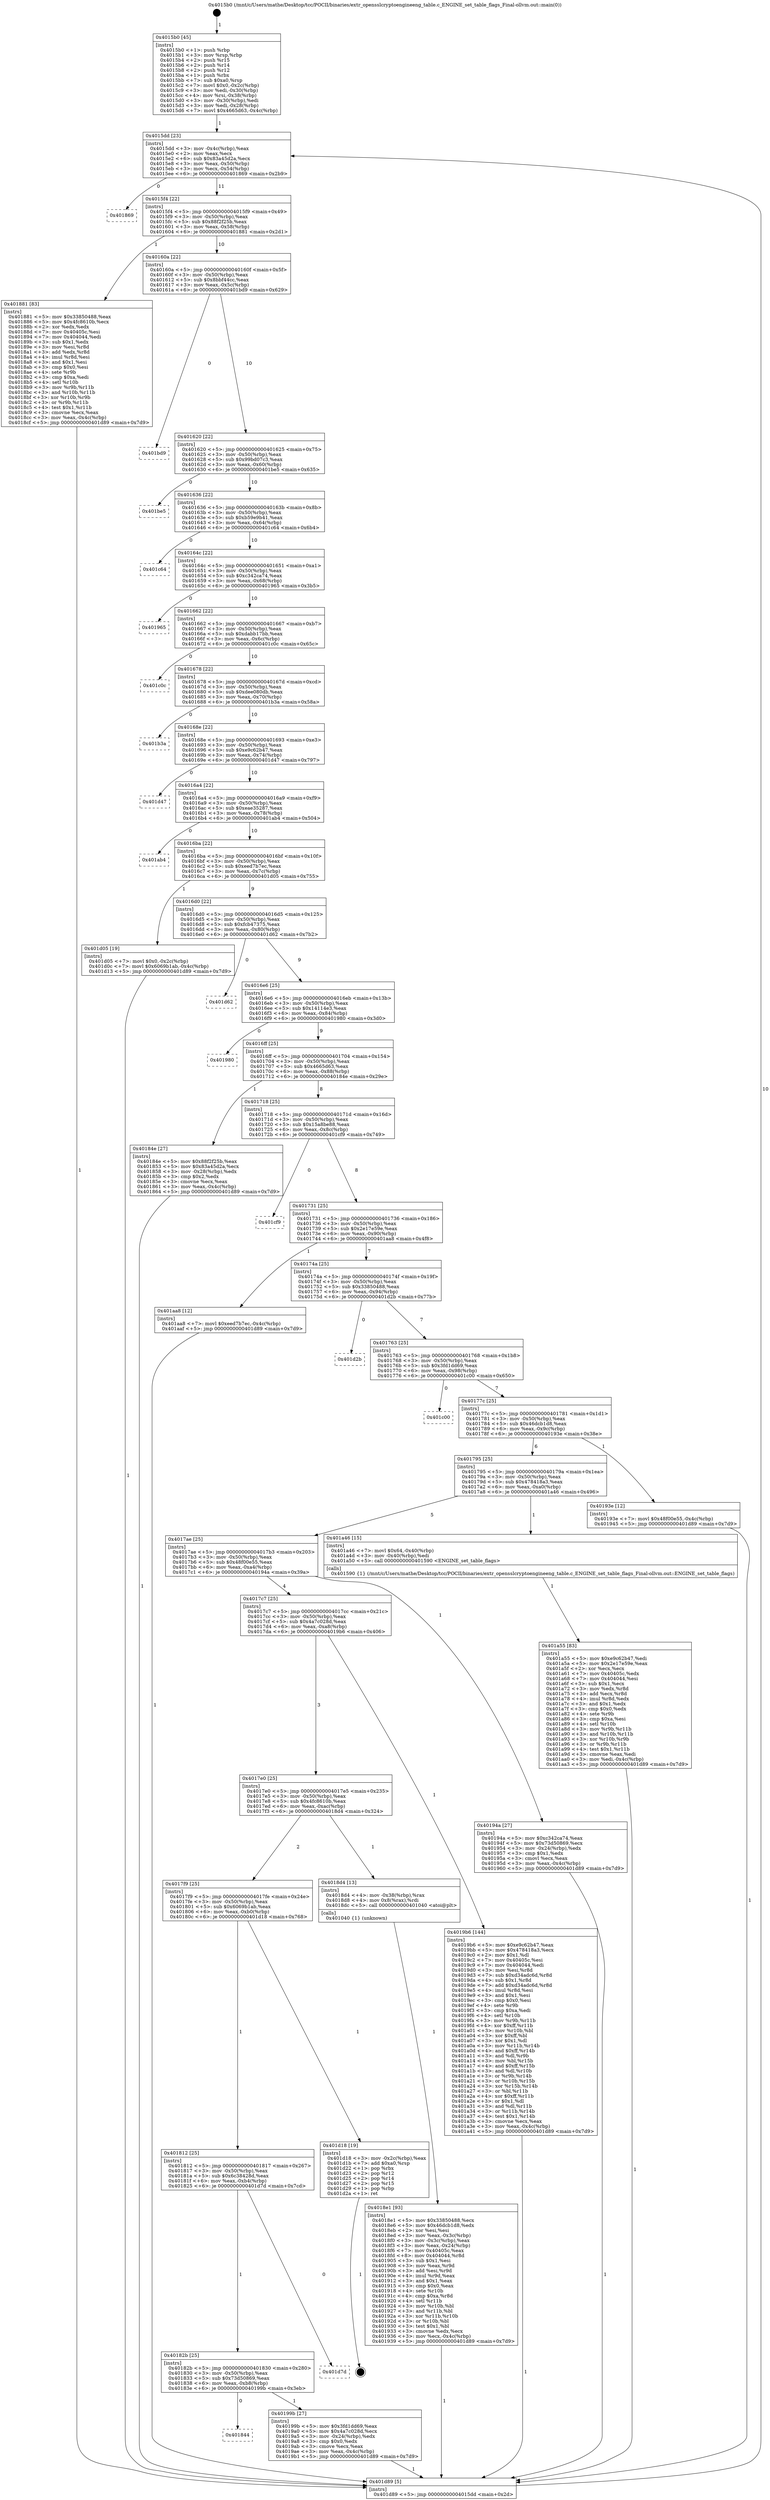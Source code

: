 digraph "0x4015b0" {
  label = "0x4015b0 (/mnt/c/Users/mathe/Desktop/tcc/POCII/binaries/extr_opensslcryptoengineeng_table.c_ENGINE_set_table_flags_Final-ollvm.out::main(0))"
  labelloc = "t"
  node[shape=record]

  Entry [label="",width=0.3,height=0.3,shape=circle,fillcolor=black,style=filled]
  "0x4015dd" [label="{
     0x4015dd [23]\l
     | [instrs]\l
     &nbsp;&nbsp;0x4015dd \<+3\>: mov -0x4c(%rbp),%eax\l
     &nbsp;&nbsp;0x4015e0 \<+2\>: mov %eax,%ecx\l
     &nbsp;&nbsp;0x4015e2 \<+6\>: sub $0x83a45d2a,%ecx\l
     &nbsp;&nbsp;0x4015e8 \<+3\>: mov %eax,-0x50(%rbp)\l
     &nbsp;&nbsp;0x4015eb \<+3\>: mov %ecx,-0x54(%rbp)\l
     &nbsp;&nbsp;0x4015ee \<+6\>: je 0000000000401869 \<main+0x2b9\>\l
  }"]
  "0x401869" [label="{
     0x401869\l
  }", style=dashed]
  "0x4015f4" [label="{
     0x4015f4 [22]\l
     | [instrs]\l
     &nbsp;&nbsp;0x4015f4 \<+5\>: jmp 00000000004015f9 \<main+0x49\>\l
     &nbsp;&nbsp;0x4015f9 \<+3\>: mov -0x50(%rbp),%eax\l
     &nbsp;&nbsp;0x4015fc \<+5\>: sub $0x88f2f25b,%eax\l
     &nbsp;&nbsp;0x401601 \<+3\>: mov %eax,-0x58(%rbp)\l
     &nbsp;&nbsp;0x401604 \<+6\>: je 0000000000401881 \<main+0x2d1\>\l
  }"]
  Exit [label="",width=0.3,height=0.3,shape=circle,fillcolor=black,style=filled,peripheries=2]
  "0x401881" [label="{
     0x401881 [83]\l
     | [instrs]\l
     &nbsp;&nbsp;0x401881 \<+5\>: mov $0x33850488,%eax\l
     &nbsp;&nbsp;0x401886 \<+5\>: mov $0x4fc8610b,%ecx\l
     &nbsp;&nbsp;0x40188b \<+2\>: xor %edx,%edx\l
     &nbsp;&nbsp;0x40188d \<+7\>: mov 0x40405c,%esi\l
     &nbsp;&nbsp;0x401894 \<+7\>: mov 0x404044,%edi\l
     &nbsp;&nbsp;0x40189b \<+3\>: sub $0x1,%edx\l
     &nbsp;&nbsp;0x40189e \<+3\>: mov %esi,%r8d\l
     &nbsp;&nbsp;0x4018a1 \<+3\>: add %edx,%r8d\l
     &nbsp;&nbsp;0x4018a4 \<+4\>: imul %r8d,%esi\l
     &nbsp;&nbsp;0x4018a8 \<+3\>: and $0x1,%esi\l
     &nbsp;&nbsp;0x4018ab \<+3\>: cmp $0x0,%esi\l
     &nbsp;&nbsp;0x4018ae \<+4\>: sete %r9b\l
     &nbsp;&nbsp;0x4018b2 \<+3\>: cmp $0xa,%edi\l
     &nbsp;&nbsp;0x4018b5 \<+4\>: setl %r10b\l
     &nbsp;&nbsp;0x4018b9 \<+3\>: mov %r9b,%r11b\l
     &nbsp;&nbsp;0x4018bc \<+3\>: and %r10b,%r11b\l
     &nbsp;&nbsp;0x4018bf \<+3\>: xor %r10b,%r9b\l
     &nbsp;&nbsp;0x4018c2 \<+3\>: or %r9b,%r11b\l
     &nbsp;&nbsp;0x4018c5 \<+4\>: test $0x1,%r11b\l
     &nbsp;&nbsp;0x4018c9 \<+3\>: cmovne %ecx,%eax\l
     &nbsp;&nbsp;0x4018cc \<+3\>: mov %eax,-0x4c(%rbp)\l
     &nbsp;&nbsp;0x4018cf \<+5\>: jmp 0000000000401d89 \<main+0x7d9\>\l
  }"]
  "0x40160a" [label="{
     0x40160a [22]\l
     | [instrs]\l
     &nbsp;&nbsp;0x40160a \<+5\>: jmp 000000000040160f \<main+0x5f\>\l
     &nbsp;&nbsp;0x40160f \<+3\>: mov -0x50(%rbp),%eax\l
     &nbsp;&nbsp;0x401612 \<+5\>: sub $0x8bbf44cc,%eax\l
     &nbsp;&nbsp;0x401617 \<+3\>: mov %eax,-0x5c(%rbp)\l
     &nbsp;&nbsp;0x40161a \<+6\>: je 0000000000401bd9 \<main+0x629\>\l
  }"]
  "0x401a55" [label="{
     0x401a55 [83]\l
     | [instrs]\l
     &nbsp;&nbsp;0x401a55 \<+5\>: mov $0xe9c62b47,%edi\l
     &nbsp;&nbsp;0x401a5a \<+5\>: mov $0x2e17e59e,%eax\l
     &nbsp;&nbsp;0x401a5f \<+2\>: xor %ecx,%ecx\l
     &nbsp;&nbsp;0x401a61 \<+7\>: mov 0x40405c,%edx\l
     &nbsp;&nbsp;0x401a68 \<+7\>: mov 0x404044,%esi\l
     &nbsp;&nbsp;0x401a6f \<+3\>: sub $0x1,%ecx\l
     &nbsp;&nbsp;0x401a72 \<+3\>: mov %edx,%r8d\l
     &nbsp;&nbsp;0x401a75 \<+3\>: add %ecx,%r8d\l
     &nbsp;&nbsp;0x401a78 \<+4\>: imul %r8d,%edx\l
     &nbsp;&nbsp;0x401a7c \<+3\>: and $0x1,%edx\l
     &nbsp;&nbsp;0x401a7f \<+3\>: cmp $0x0,%edx\l
     &nbsp;&nbsp;0x401a82 \<+4\>: sete %r9b\l
     &nbsp;&nbsp;0x401a86 \<+3\>: cmp $0xa,%esi\l
     &nbsp;&nbsp;0x401a89 \<+4\>: setl %r10b\l
     &nbsp;&nbsp;0x401a8d \<+3\>: mov %r9b,%r11b\l
     &nbsp;&nbsp;0x401a90 \<+3\>: and %r10b,%r11b\l
     &nbsp;&nbsp;0x401a93 \<+3\>: xor %r10b,%r9b\l
     &nbsp;&nbsp;0x401a96 \<+3\>: or %r9b,%r11b\l
     &nbsp;&nbsp;0x401a99 \<+4\>: test $0x1,%r11b\l
     &nbsp;&nbsp;0x401a9d \<+3\>: cmovne %eax,%edi\l
     &nbsp;&nbsp;0x401aa0 \<+3\>: mov %edi,-0x4c(%rbp)\l
     &nbsp;&nbsp;0x401aa3 \<+5\>: jmp 0000000000401d89 \<main+0x7d9\>\l
  }"]
  "0x401bd9" [label="{
     0x401bd9\l
  }", style=dashed]
  "0x401620" [label="{
     0x401620 [22]\l
     | [instrs]\l
     &nbsp;&nbsp;0x401620 \<+5\>: jmp 0000000000401625 \<main+0x75\>\l
     &nbsp;&nbsp;0x401625 \<+3\>: mov -0x50(%rbp),%eax\l
     &nbsp;&nbsp;0x401628 \<+5\>: sub $0x99bd07c3,%eax\l
     &nbsp;&nbsp;0x40162d \<+3\>: mov %eax,-0x60(%rbp)\l
     &nbsp;&nbsp;0x401630 \<+6\>: je 0000000000401be5 \<main+0x635\>\l
  }"]
  "0x401844" [label="{
     0x401844\l
  }", style=dashed]
  "0x401be5" [label="{
     0x401be5\l
  }", style=dashed]
  "0x401636" [label="{
     0x401636 [22]\l
     | [instrs]\l
     &nbsp;&nbsp;0x401636 \<+5\>: jmp 000000000040163b \<main+0x8b\>\l
     &nbsp;&nbsp;0x40163b \<+3\>: mov -0x50(%rbp),%eax\l
     &nbsp;&nbsp;0x40163e \<+5\>: sub $0xb59e9b41,%eax\l
     &nbsp;&nbsp;0x401643 \<+3\>: mov %eax,-0x64(%rbp)\l
     &nbsp;&nbsp;0x401646 \<+6\>: je 0000000000401c64 \<main+0x6b4\>\l
  }"]
  "0x40199b" [label="{
     0x40199b [27]\l
     | [instrs]\l
     &nbsp;&nbsp;0x40199b \<+5\>: mov $0x3fd1dd69,%eax\l
     &nbsp;&nbsp;0x4019a0 \<+5\>: mov $0x4a7c028d,%ecx\l
     &nbsp;&nbsp;0x4019a5 \<+3\>: mov -0x24(%rbp),%edx\l
     &nbsp;&nbsp;0x4019a8 \<+3\>: cmp $0x0,%edx\l
     &nbsp;&nbsp;0x4019ab \<+3\>: cmove %ecx,%eax\l
     &nbsp;&nbsp;0x4019ae \<+3\>: mov %eax,-0x4c(%rbp)\l
     &nbsp;&nbsp;0x4019b1 \<+5\>: jmp 0000000000401d89 \<main+0x7d9\>\l
  }"]
  "0x401c64" [label="{
     0x401c64\l
  }", style=dashed]
  "0x40164c" [label="{
     0x40164c [22]\l
     | [instrs]\l
     &nbsp;&nbsp;0x40164c \<+5\>: jmp 0000000000401651 \<main+0xa1\>\l
     &nbsp;&nbsp;0x401651 \<+3\>: mov -0x50(%rbp),%eax\l
     &nbsp;&nbsp;0x401654 \<+5\>: sub $0xc342ca74,%eax\l
     &nbsp;&nbsp;0x401659 \<+3\>: mov %eax,-0x68(%rbp)\l
     &nbsp;&nbsp;0x40165c \<+6\>: je 0000000000401965 \<main+0x3b5\>\l
  }"]
  "0x40182b" [label="{
     0x40182b [25]\l
     | [instrs]\l
     &nbsp;&nbsp;0x40182b \<+5\>: jmp 0000000000401830 \<main+0x280\>\l
     &nbsp;&nbsp;0x401830 \<+3\>: mov -0x50(%rbp),%eax\l
     &nbsp;&nbsp;0x401833 \<+5\>: sub $0x73d50869,%eax\l
     &nbsp;&nbsp;0x401838 \<+6\>: mov %eax,-0xb8(%rbp)\l
     &nbsp;&nbsp;0x40183e \<+6\>: je 000000000040199b \<main+0x3eb\>\l
  }"]
  "0x401965" [label="{
     0x401965\l
  }", style=dashed]
  "0x401662" [label="{
     0x401662 [22]\l
     | [instrs]\l
     &nbsp;&nbsp;0x401662 \<+5\>: jmp 0000000000401667 \<main+0xb7\>\l
     &nbsp;&nbsp;0x401667 \<+3\>: mov -0x50(%rbp),%eax\l
     &nbsp;&nbsp;0x40166a \<+5\>: sub $0xdabb17bb,%eax\l
     &nbsp;&nbsp;0x40166f \<+3\>: mov %eax,-0x6c(%rbp)\l
     &nbsp;&nbsp;0x401672 \<+6\>: je 0000000000401c0c \<main+0x65c\>\l
  }"]
  "0x401d7d" [label="{
     0x401d7d\l
  }", style=dashed]
  "0x401c0c" [label="{
     0x401c0c\l
  }", style=dashed]
  "0x401678" [label="{
     0x401678 [22]\l
     | [instrs]\l
     &nbsp;&nbsp;0x401678 \<+5\>: jmp 000000000040167d \<main+0xcd\>\l
     &nbsp;&nbsp;0x40167d \<+3\>: mov -0x50(%rbp),%eax\l
     &nbsp;&nbsp;0x401680 \<+5\>: sub $0xdee080db,%eax\l
     &nbsp;&nbsp;0x401685 \<+3\>: mov %eax,-0x70(%rbp)\l
     &nbsp;&nbsp;0x401688 \<+6\>: je 0000000000401b3a \<main+0x58a\>\l
  }"]
  "0x401812" [label="{
     0x401812 [25]\l
     | [instrs]\l
     &nbsp;&nbsp;0x401812 \<+5\>: jmp 0000000000401817 \<main+0x267\>\l
     &nbsp;&nbsp;0x401817 \<+3\>: mov -0x50(%rbp),%eax\l
     &nbsp;&nbsp;0x40181a \<+5\>: sub $0x6c38428d,%eax\l
     &nbsp;&nbsp;0x40181f \<+6\>: mov %eax,-0xb4(%rbp)\l
     &nbsp;&nbsp;0x401825 \<+6\>: je 0000000000401d7d \<main+0x7cd\>\l
  }"]
  "0x401b3a" [label="{
     0x401b3a\l
  }", style=dashed]
  "0x40168e" [label="{
     0x40168e [22]\l
     | [instrs]\l
     &nbsp;&nbsp;0x40168e \<+5\>: jmp 0000000000401693 \<main+0xe3\>\l
     &nbsp;&nbsp;0x401693 \<+3\>: mov -0x50(%rbp),%eax\l
     &nbsp;&nbsp;0x401696 \<+5\>: sub $0xe9c62b47,%eax\l
     &nbsp;&nbsp;0x40169b \<+3\>: mov %eax,-0x74(%rbp)\l
     &nbsp;&nbsp;0x40169e \<+6\>: je 0000000000401d47 \<main+0x797\>\l
  }"]
  "0x401d18" [label="{
     0x401d18 [19]\l
     | [instrs]\l
     &nbsp;&nbsp;0x401d18 \<+3\>: mov -0x2c(%rbp),%eax\l
     &nbsp;&nbsp;0x401d1b \<+7\>: add $0xa0,%rsp\l
     &nbsp;&nbsp;0x401d22 \<+1\>: pop %rbx\l
     &nbsp;&nbsp;0x401d23 \<+2\>: pop %r12\l
     &nbsp;&nbsp;0x401d25 \<+2\>: pop %r14\l
     &nbsp;&nbsp;0x401d27 \<+2\>: pop %r15\l
     &nbsp;&nbsp;0x401d29 \<+1\>: pop %rbp\l
     &nbsp;&nbsp;0x401d2a \<+1\>: ret\l
  }"]
  "0x401d47" [label="{
     0x401d47\l
  }", style=dashed]
  "0x4016a4" [label="{
     0x4016a4 [22]\l
     | [instrs]\l
     &nbsp;&nbsp;0x4016a4 \<+5\>: jmp 00000000004016a9 \<main+0xf9\>\l
     &nbsp;&nbsp;0x4016a9 \<+3\>: mov -0x50(%rbp),%eax\l
     &nbsp;&nbsp;0x4016ac \<+5\>: sub $0xeae35287,%eax\l
     &nbsp;&nbsp;0x4016b1 \<+3\>: mov %eax,-0x78(%rbp)\l
     &nbsp;&nbsp;0x4016b4 \<+6\>: je 0000000000401ab4 \<main+0x504\>\l
  }"]
  "0x4018e1" [label="{
     0x4018e1 [93]\l
     | [instrs]\l
     &nbsp;&nbsp;0x4018e1 \<+5\>: mov $0x33850488,%ecx\l
     &nbsp;&nbsp;0x4018e6 \<+5\>: mov $0x46dcb1d8,%edx\l
     &nbsp;&nbsp;0x4018eb \<+2\>: xor %esi,%esi\l
     &nbsp;&nbsp;0x4018ed \<+3\>: mov %eax,-0x3c(%rbp)\l
     &nbsp;&nbsp;0x4018f0 \<+3\>: mov -0x3c(%rbp),%eax\l
     &nbsp;&nbsp;0x4018f3 \<+3\>: mov %eax,-0x24(%rbp)\l
     &nbsp;&nbsp;0x4018f6 \<+7\>: mov 0x40405c,%eax\l
     &nbsp;&nbsp;0x4018fd \<+8\>: mov 0x404044,%r8d\l
     &nbsp;&nbsp;0x401905 \<+3\>: sub $0x1,%esi\l
     &nbsp;&nbsp;0x401908 \<+3\>: mov %eax,%r9d\l
     &nbsp;&nbsp;0x40190b \<+3\>: add %esi,%r9d\l
     &nbsp;&nbsp;0x40190e \<+4\>: imul %r9d,%eax\l
     &nbsp;&nbsp;0x401912 \<+3\>: and $0x1,%eax\l
     &nbsp;&nbsp;0x401915 \<+3\>: cmp $0x0,%eax\l
     &nbsp;&nbsp;0x401918 \<+4\>: sete %r10b\l
     &nbsp;&nbsp;0x40191c \<+4\>: cmp $0xa,%r8d\l
     &nbsp;&nbsp;0x401920 \<+4\>: setl %r11b\l
     &nbsp;&nbsp;0x401924 \<+3\>: mov %r10b,%bl\l
     &nbsp;&nbsp;0x401927 \<+3\>: and %r11b,%bl\l
     &nbsp;&nbsp;0x40192a \<+3\>: xor %r11b,%r10b\l
     &nbsp;&nbsp;0x40192d \<+3\>: or %r10b,%bl\l
     &nbsp;&nbsp;0x401930 \<+3\>: test $0x1,%bl\l
     &nbsp;&nbsp;0x401933 \<+3\>: cmovne %edx,%ecx\l
     &nbsp;&nbsp;0x401936 \<+3\>: mov %ecx,-0x4c(%rbp)\l
     &nbsp;&nbsp;0x401939 \<+5\>: jmp 0000000000401d89 \<main+0x7d9\>\l
  }"]
  "0x401ab4" [label="{
     0x401ab4\l
  }", style=dashed]
  "0x4016ba" [label="{
     0x4016ba [22]\l
     | [instrs]\l
     &nbsp;&nbsp;0x4016ba \<+5\>: jmp 00000000004016bf \<main+0x10f\>\l
     &nbsp;&nbsp;0x4016bf \<+3\>: mov -0x50(%rbp),%eax\l
     &nbsp;&nbsp;0x4016c2 \<+5\>: sub $0xeed7b7ec,%eax\l
     &nbsp;&nbsp;0x4016c7 \<+3\>: mov %eax,-0x7c(%rbp)\l
     &nbsp;&nbsp;0x4016ca \<+6\>: je 0000000000401d05 \<main+0x755\>\l
  }"]
  "0x4017f9" [label="{
     0x4017f9 [25]\l
     | [instrs]\l
     &nbsp;&nbsp;0x4017f9 \<+5\>: jmp 00000000004017fe \<main+0x24e\>\l
     &nbsp;&nbsp;0x4017fe \<+3\>: mov -0x50(%rbp),%eax\l
     &nbsp;&nbsp;0x401801 \<+5\>: sub $0x6069b1ab,%eax\l
     &nbsp;&nbsp;0x401806 \<+6\>: mov %eax,-0xb0(%rbp)\l
     &nbsp;&nbsp;0x40180c \<+6\>: je 0000000000401d18 \<main+0x768\>\l
  }"]
  "0x401d05" [label="{
     0x401d05 [19]\l
     | [instrs]\l
     &nbsp;&nbsp;0x401d05 \<+7\>: movl $0x0,-0x2c(%rbp)\l
     &nbsp;&nbsp;0x401d0c \<+7\>: movl $0x6069b1ab,-0x4c(%rbp)\l
     &nbsp;&nbsp;0x401d13 \<+5\>: jmp 0000000000401d89 \<main+0x7d9\>\l
  }"]
  "0x4016d0" [label="{
     0x4016d0 [22]\l
     | [instrs]\l
     &nbsp;&nbsp;0x4016d0 \<+5\>: jmp 00000000004016d5 \<main+0x125\>\l
     &nbsp;&nbsp;0x4016d5 \<+3\>: mov -0x50(%rbp),%eax\l
     &nbsp;&nbsp;0x4016d8 \<+5\>: sub $0xfcb47375,%eax\l
     &nbsp;&nbsp;0x4016dd \<+3\>: mov %eax,-0x80(%rbp)\l
     &nbsp;&nbsp;0x4016e0 \<+6\>: je 0000000000401d62 \<main+0x7b2\>\l
  }"]
  "0x4018d4" [label="{
     0x4018d4 [13]\l
     | [instrs]\l
     &nbsp;&nbsp;0x4018d4 \<+4\>: mov -0x38(%rbp),%rax\l
     &nbsp;&nbsp;0x4018d8 \<+4\>: mov 0x8(%rax),%rdi\l
     &nbsp;&nbsp;0x4018dc \<+5\>: call 0000000000401040 \<atoi@plt\>\l
     | [calls]\l
     &nbsp;&nbsp;0x401040 \{1\} (unknown)\l
  }"]
  "0x401d62" [label="{
     0x401d62\l
  }", style=dashed]
  "0x4016e6" [label="{
     0x4016e6 [25]\l
     | [instrs]\l
     &nbsp;&nbsp;0x4016e6 \<+5\>: jmp 00000000004016eb \<main+0x13b\>\l
     &nbsp;&nbsp;0x4016eb \<+3\>: mov -0x50(%rbp),%eax\l
     &nbsp;&nbsp;0x4016ee \<+5\>: sub $0x14114e3,%eax\l
     &nbsp;&nbsp;0x4016f3 \<+6\>: mov %eax,-0x84(%rbp)\l
     &nbsp;&nbsp;0x4016f9 \<+6\>: je 0000000000401980 \<main+0x3d0\>\l
  }"]
  "0x4017e0" [label="{
     0x4017e0 [25]\l
     | [instrs]\l
     &nbsp;&nbsp;0x4017e0 \<+5\>: jmp 00000000004017e5 \<main+0x235\>\l
     &nbsp;&nbsp;0x4017e5 \<+3\>: mov -0x50(%rbp),%eax\l
     &nbsp;&nbsp;0x4017e8 \<+5\>: sub $0x4fc8610b,%eax\l
     &nbsp;&nbsp;0x4017ed \<+6\>: mov %eax,-0xac(%rbp)\l
     &nbsp;&nbsp;0x4017f3 \<+6\>: je 00000000004018d4 \<main+0x324\>\l
  }"]
  "0x401980" [label="{
     0x401980\l
  }", style=dashed]
  "0x4016ff" [label="{
     0x4016ff [25]\l
     | [instrs]\l
     &nbsp;&nbsp;0x4016ff \<+5\>: jmp 0000000000401704 \<main+0x154\>\l
     &nbsp;&nbsp;0x401704 \<+3\>: mov -0x50(%rbp),%eax\l
     &nbsp;&nbsp;0x401707 \<+5\>: sub $0x4665d63,%eax\l
     &nbsp;&nbsp;0x40170c \<+6\>: mov %eax,-0x88(%rbp)\l
     &nbsp;&nbsp;0x401712 \<+6\>: je 000000000040184e \<main+0x29e\>\l
  }"]
  "0x4019b6" [label="{
     0x4019b6 [144]\l
     | [instrs]\l
     &nbsp;&nbsp;0x4019b6 \<+5\>: mov $0xe9c62b47,%eax\l
     &nbsp;&nbsp;0x4019bb \<+5\>: mov $0x478418a3,%ecx\l
     &nbsp;&nbsp;0x4019c0 \<+2\>: mov $0x1,%dl\l
     &nbsp;&nbsp;0x4019c2 \<+7\>: mov 0x40405c,%esi\l
     &nbsp;&nbsp;0x4019c9 \<+7\>: mov 0x404044,%edi\l
     &nbsp;&nbsp;0x4019d0 \<+3\>: mov %esi,%r8d\l
     &nbsp;&nbsp;0x4019d3 \<+7\>: sub $0xd34adc6d,%r8d\l
     &nbsp;&nbsp;0x4019da \<+4\>: sub $0x1,%r8d\l
     &nbsp;&nbsp;0x4019de \<+7\>: add $0xd34adc6d,%r8d\l
     &nbsp;&nbsp;0x4019e5 \<+4\>: imul %r8d,%esi\l
     &nbsp;&nbsp;0x4019e9 \<+3\>: and $0x1,%esi\l
     &nbsp;&nbsp;0x4019ec \<+3\>: cmp $0x0,%esi\l
     &nbsp;&nbsp;0x4019ef \<+4\>: sete %r9b\l
     &nbsp;&nbsp;0x4019f3 \<+3\>: cmp $0xa,%edi\l
     &nbsp;&nbsp;0x4019f6 \<+4\>: setl %r10b\l
     &nbsp;&nbsp;0x4019fa \<+3\>: mov %r9b,%r11b\l
     &nbsp;&nbsp;0x4019fd \<+4\>: xor $0xff,%r11b\l
     &nbsp;&nbsp;0x401a01 \<+3\>: mov %r10b,%bl\l
     &nbsp;&nbsp;0x401a04 \<+3\>: xor $0xff,%bl\l
     &nbsp;&nbsp;0x401a07 \<+3\>: xor $0x1,%dl\l
     &nbsp;&nbsp;0x401a0a \<+3\>: mov %r11b,%r14b\l
     &nbsp;&nbsp;0x401a0d \<+4\>: and $0xff,%r14b\l
     &nbsp;&nbsp;0x401a11 \<+3\>: and %dl,%r9b\l
     &nbsp;&nbsp;0x401a14 \<+3\>: mov %bl,%r15b\l
     &nbsp;&nbsp;0x401a17 \<+4\>: and $0xff,%r15b\l
     &nbsp;&nbsp;0x401a1b \<+3\>: and %dl,%r10b\l
     &nbsp;&nbsp;0x401a1e \<+3\>: or %r9b,%r14b\l
     &nbsp;&nbsp;0x401a21 \<+3\>: or %r10b,%r15b\l
     &nbsp;&nbsp;0x401a24 \<+3\>: xor %r15b,%r14b\l
     &nbsp;&nbsp;0x401a27 \<+3\>: or %bl,%r11b\l
     &nbsp;&nbsp;0x401a2a \<+4\>: xor $0xff,%r11b\l
     &nbsp;&nbsp;0x401a2e \<+3\>: or $0x1,%dl\l
     &nbsp;&nbsp;0x401a31 \<+3\>: and %dl,%r11b\l
     &nbsp;&nbsp;0x401a34 \<+3\>: or %r11b,%r14b\l
     &nbsp;&nbsp;0x401a37 \<+4\>: test $0x1,%r14b\l
     &nbsp;&nbsp;0x401a3b \<+3\>: cmovne %ecx,%eax\l
     &nbsp;&nbsp;0x401a3e \<+3\>: mov %eax,-0x4c(%rbp)\l
     &nbsp;&nbsp;0x401a41 \<+5\>: jmp 0000000000401d89 \<main+0x7d9\>\l
  }"]
  "0x40184e" [label="{
     0x40184e [27]\l
     | [instrs]\l
     &nbsp;&nbsp;0x40184e \<+5\>: mov $0x88f2f25b,%eax\l
     &nbsp;&nbsp;0x401853 \<+5\>: mov $0x83a45d2a,%ecx\l
     &nbsp;&nbsp;0x401858 \<+3\>: mov -0x28(%rbp),%edx\l
     &nbsp;&nbsp;0x40185b \<+3\>: cmp $0x2,%edx\l
     &nbsp;&nbsp;0x40185e \<+3\>: cmovne %ecx,%eax\l
     &nbsp;&nbsp;0x401861 \<+3\>: mov %eax,-0x4c(%rbp)\l
     &nbsp;&nbsp;0x401864 \<+5\>: jmp 0000000000401d89 \<main+0x7d9\>\l
  }"]
  "0x401718" [label="{
     0x401718 [25]\l
     | [instrs]\l
     &nbsp;&nbsp;0x401718 \<+5\>: jmp 000000000040171d \<main+0x16d\>\l
     &nbsp;&nbsp;0x40171d \<+3\>: mov -0x50(%rbp),%eax\l
     &nbsp;&nbsp;0x401720 \<+5\>: sub $0x15a8be88,%eax\l
     &nbsp;&nbsp;0x401725 \<+6\>: mov %eax,-0x8c(%rbp)\l
     &nbsp;&nbsp;0x40172b \<+6\>: je 0000000000401cf9 \<main+0x749\>\l
  }"]
  "0x401d89" [label="{
     0x401d89 [5]\l
     | [instrs]\l
     &nbsp;&nbsp;0x401d89 \<+5\>: jmp 00000000004015dd \<main+0x2d\>\l
  }"]
  "0x4015b0" [label="{
     0x4015b0 [45]\l
     | [instrs]\l
     &nbsp;&nbsp;0x4015b0 \<+1\>: push %rbp\l
     &nbsp;&nbsp;0x4015b1 \<+3\>: mov %rsp,%rbp\l
     &nbsp;&nbsp;0x4015b4 \<+2\>: push %r15\l
     &nbsp;&nbsp;0x4015b6 \<+2\>: push %r14\l
     &nbsp;&nbsp;0x4015b8 \<+2\>: push %r12\l
     &nbsp;&nbsp;0x4015ba \<+1\>: push %rbx\l
     &nbsp;&nbsp;0x4015bb \<+7\>: sub $0xa0,%rsp\l
     &nbsp;&nbsp;0x4015c2 \<+7\>: movl $0x0,-0x2c(%rbp)\l
     &nbsp;&nbsp;0x4015c9 \<+3\>: mov %edi,-0x30(%rbp)\l
     &nbsp;&nbsp;0x4015cc \<+4\>: mov %rsi,-0x38(%rbp)\l
     &nbsp;&nbsp;0x4015d0 \<+3\>: mov -0x30(%rbp),%edi\l
     &nbsp;&nbsp;0x4015d3 \<+3\>: mov %edi,-0x28(%rbp)\l
     &nbsp;&nbsp;0x4015d6 \<+7\>: movl $0x4665d63,-0x4c(%rbp)\l
  }"]
  "0x4017c7" [label="{
     0x4017c7 [25]\l
     | [instrs]\l
     &nbsp;&nbsp;0x4017c7 \<+5\>: jmp 00000000004017cc \<main+0x21c\>\l
     &nbsp;&nbsp;0x4017cc \<+3\>: mov -0x50(%rbp),%eax\l
     &nbsp;&nbsp;0x4017cf \<+5\>: sub $0x4a7c028d,%eax\l
     &nbsp;&nbsp;0x4017d4 \<+6\>: mov %eax,-0xa8(%rbp)\l
     &nbsp;&nbsp;0x4017da \<+6\>: je 00000000004019b6 \<main+0x406\>\l
  }"]
  "0x401cf9" [label="{
     0x401cf9\l
  }", style=dashed]
  "0x401731" [label="{
     0x401731 [25]\l
     | [instrs]\l
     &nbsp;&nbsp;0x401731 \<+5\>: jmp 0000000000401736 \<main+0x186\>\l
     &nbsp;&nbsp;0x401736 \<+3\>: mov -0x50(%rbp),%eax\l
     &nbsp;&nbsp;0x401739 \<+5\>: sub $0x2e17e59e,%eax\l
     &nbsp;&nbsp;0x40173e \<+6\>: mov %eax,-0x90(%rbp)\l
     &nbsp;&nbsp;0x401744 \<+6\>: je 0000000000401aa8 \<main+0x4f8\>\l
  }"]
  "0x40194a" [label="{
     0x40194a [27]\l
     | [instrs]\l
     &nbsp;&nbsp;0x40194a \<+5\>: mov $0xc342ca74,%eax\l
     &nbsp;&nbsp;0x40194f \<+5\>: mov $0x73d50869,%ecx\l
     &nbsp;&nbsp;0x401954 \<+3\>: mov -0x24(%rbp),%edx\l
     &nbsp;&nbsp;0x401957 \<+3\>: cmp $0x1,%edx\l
     &nbsp;&nbsp;0x40195a \<+3\>: cmovl %ecx,%eax\l
     &nbsp;&nbsp;0x40195d \<+3\>: mov %eax,-0x4c(%rbp)\l
     &nbsp;&nbsp;0x401960 \<+5\>: jmp 0000000000401d89 \<main+0x7d9\>\l
  }"]
  "0x401aa8" [label="{
     0x401aa8 [12]\l
     | [instrs]\l
     &nbsp;&nbsp;0x401aa8 \<+7\>: movl $0xeed7b7ec,-0x4c(%rbp)\l
     &nbsp;&nbsp;0x401aaf \<+5\>: jmp 0000000000401d89 \<main+0x7d9\>\l
  }"]
  "0x40174a" [label="{
     0x40174a [25]\l
     | [instrs]\l
     &nbsp;&nbsp;0x40174a \<+5\>: jmp 000000000040174f \<main+0x19f\>\l
     &nbsp;&nbsp;0x40174f \<+3\>: mov -0x50(%rbp),%eax\l
     &nbsp;&nbsp;0x401752 \<+5\>: sub $0x33850488,%eax\l
     &nbsp;&nbsp;0x401757 \<+6\>: mov %eax,-0x94(%rbp)\l
     &nbsp;&nbsp;0x40175d \<+6\>: je 0000000000401d2b \<main+0x77b\>\l
  }"]
  "0x4017ae" [label="{
     0x4017ae [25]\l
     | [instrs]\l
     &nbsp;&nbsp;0x4017ae \<+5\>: jmp 00000000004017b3 \<main+0x203\>\l
     &nbsp;&nbsp;0x4017b3 \<+3\>: mov -0x50(%rbp),%eax\l
     &nbsp;&nbsp;0x4017b6 \<+5\>: sub $0x48f00e55,%eax\l
     &nbsp;&nbsp;0x4017bb \<+6\>: mov %eax,-0xa4(%rbp)\l
     &nbsp;&nbsp;0x4017c1 \<+6\>: je 000000000040194a \<main+0x39a\>\l
  }"]
  "0x401d2b" [label="{
     0x401d2b\l
  }", style=dashed]
  "0x401763" [label="{
     0x401763 [25]\l
     | [instrs]\l
     &nbsp;&nbsp;0x401763 \<+5\>: jmp 0000000000401768 \<main+0x1b8\>\l
     &nbsp;&nbsp;0x401768 \<+3\>: mov -0x50(%rbp),%eax\l
     &nbsp;&nbsp;0x40176b \<+5\>: sub $0x3fd1dd69,%eax\l
     &nbsp;&nbsp;0x401770 \<+6\>: mov %eax,-0x98(%rbp)\l
     &nbsp;&nbsp;0x401776 \<+6\>: je 0000000000401c00 \<main+0x650\>\l
  }"]
  "0x401a46" [label="{
     0x401a46 [15]\l
     | [instrs]\l
     &nbsp;&nbsp;0x401a46 \<+7\>: movl $0x64,-0x40(%rbp)\l
     &nbsp;&nbsp;0x401a4d \<+3\>: mov -0x40(%rbp),%edi\l
     &nbsp;&nbsp;0x401a50 \<+5\>: call 0000000000401590 \<ENGINE_set_table_flags\>\l
     | [calls]\l
     &nbsp;&nbsp;0x401590 \{1\} (/mnt/c/Users/mathe/Desktop/tcc/POCII/binaries/extr_opensslcryptoengineeng_table.c_ENGINE_set_table_flags_Final-ollvm.out::ENGINE_set_table_flags)\l
  }"]
  "0x401c00" [label="{
     0x401c00\l
  }", style=dashed]
  "0x40177c" [label="{
     0x40177c [25]\l
     | [instrs]\l
     &nbsp;&nbsp;0x40177c \<+5\>: jmp 0000000000401781 \<main+0x1d1\>\l
     &nbsp;&nbsp;0x401781 \<+3\>: mov -0x50(%rbp),%eax\l
     &nbsp;&nbsp;0x401784 \<+5\>: sub $0x46dcb1d8,%eax\l
     &nbsp;&nbsp;0x401789 \<+6\>: mov %eax,-0x9c(%rbp)\l
     &nbsp;&nbsp;0x40178f \<+6\>: je 000000000040193e \<main+0x38e\>\l
  }"]
  "0x401795" [label="{
     0x401795 [25]\l
     | [instrs]\l
     &nbsp;&nbsp;0x401795 \<+5\>: jmp 000000000040179a \<main+0x1ea\>\l
     &nbsp;&nbsp;0x40179a \<+3\>: mov -0x50(%rbp),%eax\l
     &nbsp;&nbsp;0x40179d \<+5\>: sub $0x478418a3,%eax\l
     &nbsp;&nbsp;0x4017a2 \<+6\>: mov %eax,-0xa0(%rbp)\l
     &nbsp;&nbsp;0x4017a8 \<+6\>: je 0000000000401a46 \<main+0x496\>\l
  }"]
  "0x40193e" [label="{
     0x40193e [12]\l
     | [instrs]\l
     &nbsp;&nbsp;0x40193e \<+7\>: movl $0x48f00e55,-0x4c(%rbp)\l
     &nbsp;&nbsp;0x401945 \<+5\>: jmp 0000000000401d89 \<main+0x7d9\>\l
  }"]
  Entry -> "0x4015b0" [label=" 1"]
  "0x4015dd" -> "0x401869" [label=" 0"]
  "0x4015dd" -> "0x4015f4" [label=" 11"]
  "0x401d18" -> Exit [label=" 1"]
  "0x4015f4" -> "0x401881" [label=" 1"]
  "0x4015f4" -> "0x40160a" [label=" 10"]
  "0x401d05" -> "0x401d89" [label=" 1"]
  "0x40160a" -> "0x401bd9" [label=" 0"]
  "0x40160a" -> "0x401620" [label=" 10"]
  "0x401aa8" -> "0x401d89" [label=" 1"]
  "0x401620" -> "0x401be5" [label=" 0"]
  "0x401620" -> "0x401636" [label=" 10"]
  "0x401a55" -> "0x401d89" [label=" 1"]
  "0x401636" -> "0x401c64" [label=" 0"]
  "0x401636" -> "0x40164c" [label=" 10"]
  "0x401a46" -> "0x401a55" [label=" 1"]
  "0x40164c" -> "0x401965" [label=" 0"]
  "0x40164c" -> "0x401662" [label=" 10"]
  "0x40199b" -> "0x401d89" [label=" 1"]
  "0x401662" -> "0x401c0c" [label=" 0"]
  "0x401662" -> "0x401678" [label=" 10"]
  "0x40182b" -> "0x401844" [label=" 0"]
  "0x401678" -> "0x401b3a" [label=" 0"]
  "0x401678" -> "0x40168e" [label=" 10"]
  "0x4019b6" -> "0x401d89" [label=" 1"]
  "0x40168e" -> "0x401d47" [label=" 0"]
  "0x40168e" -> "0x4016a4" [label=" 10"]
  "0x401812" -> "0x40182b" [label=" 1"]
  "0x4016a4" -> "0x401ab4" [label=" 0"]
  "0x4016a4" -> "0x4016ba" [label=" 10"]
  "0x40182b" -> "0x40199b" [label=" 1"]
  "0x4016ba" -> "0x401d05" [label=" 1"]
  "0x4016ba" -> "0x4016d0" [label=" 9"]
  "0x4017f9" -> "0x401812" [label=" 1"]
  "0x4016d0" -> "0x401d62" [label=" 0"]
  "0x4016d0" -> "0x4016e6" [label=" 9"]
  "0x4017f9" -> "0x401d18" [label=" 1"]
  "0x4016e6" -> "0x401980" [label=" 0"]
  "0x4016e6" -> "0x4016ff" [label=" 9"]
  "0x40194a" -> "0x401d89" [label=" 1"]
  "0x4016ff" -> "0x40184e" [label=" 1"]
  "0x4016ff" -> "0x401718" [label=" 8"]
  "0x40184e" -> "0x401d89" [label=" 1"]
  "0x4015b0" -> "0x4015dd" [label=" 1"]
  "0x401d89" -> "0x4015dd" [label=" 10"]
  "0x401881" -> "0x401d89" [label=" 1"]
  "0x40193e" -> "0x401d89" [label=" 1"]
  "0x401718" -> "0x401cf9" [label=" 0"]
  "0x401718" -> "0x401731" [label=" 8"]
  "0x4018d4" -> "0x4018e1" [label=" 1"]
  "0x401731" -> "0x401aa8" [label=" 1"]
  "0x401731" -> "0x40174a" [label=" 7"]
  "0x4017e0" -> "0x4017f9" [label=" 2"]
  "0x40174a" -> "0x401d2b" [label=" 0"]
  "0x40174a" -> "0x401763" [label=" 7"]
  "0x401812" -> "0x401d7d" [label=" 0"]
  "0x401763" -> "0x401c00" [label=" 0"]
  "0x401763" -> "0x40177c" [label=" 7"]
  "0x4017c7" -> "0x4017e0" [label=" 3"]
  "0x40177c" -> "0x40193e" [label=" 1"]
  "0x40177c" -> "0x401795" [label=" 6"]
  "0x4017c7" -> "0x4019b6" [label=" 1"]
  "0x401795" -> "0x401a46" [label=" 1"]
  "0x401795" -> "0x4017ae" [label=" 5"]
  "0x4017e0" -> "0x4018d4" [label=" 1"]
  "0x4017ae" -> "0x40194a" [label=" 1"]
  "0x4017ae" -> "0x4017c7" [label=" 4"]
  "0x4018e1" -> "0x401d89" [label=" 1"]
}
